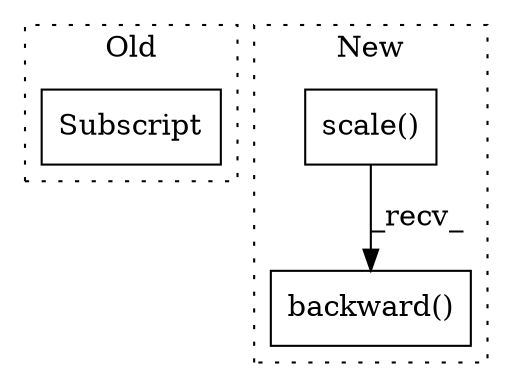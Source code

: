 digraph G {
subgraph cluster0 {
1 [label="Subscript" a="63" s="2734,0" l="17,0" shape="box"];
label = "Old";
style="dotted";
}
subgraph cluster1 {
2 [label="scale()" a="75" s="2358,2385" l="19,1" shape="box"];
3 [label="backward()" a="75" s="2358" l="39" shape="box"];
label = "New";
style="dotted";
}
2 -> 3 [label="_recv_"];
}